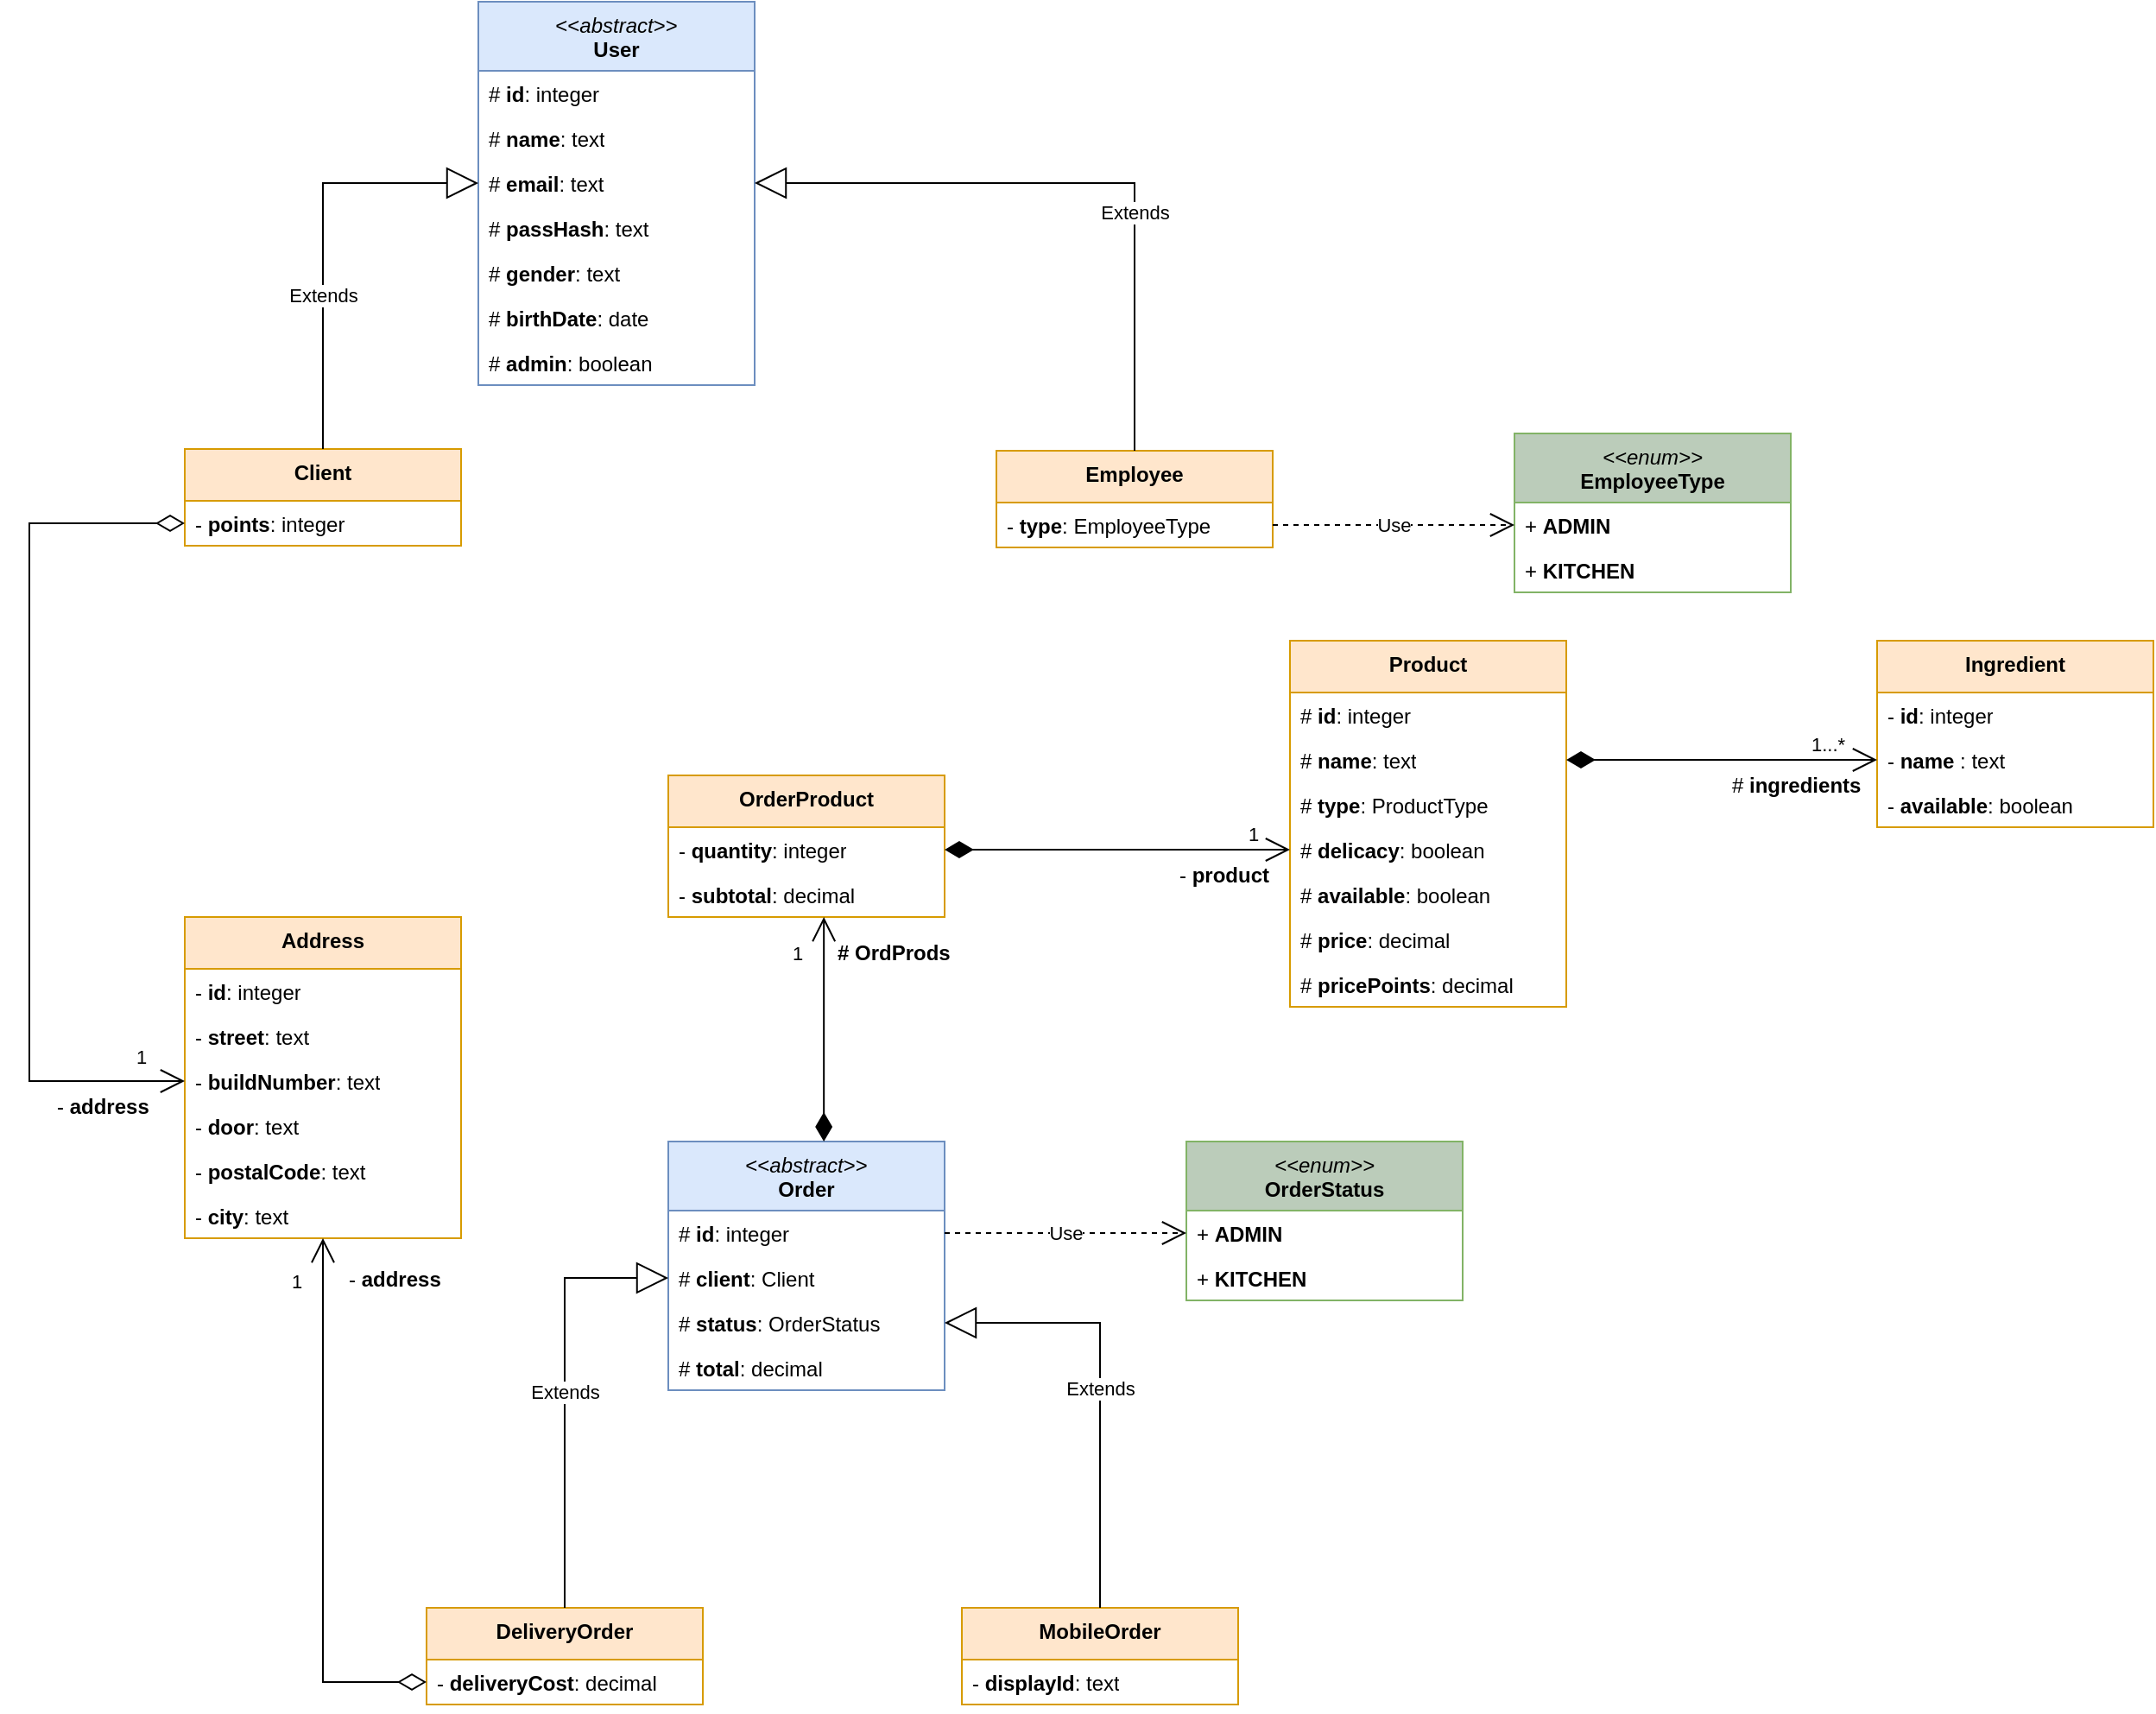 <mxfile version="24.0.4" type="github">
  <diagram id="C5RBs43oDa-KdzZeNtuy" name="Page-1">
    <mxGraphModel dx="1801" dy="1096" grid="1" gridSize="10" guides="1" tooltips="1" connect="1" arrows="1" fold="1" page="0" pageScale="1" pageWidth="827" pageHeight="1169" math="0" shadow="0">
      <root>
        <mxCell id="WIyWlLk6GJQsqaUBKTNV-0" />
        <mxCell id="WIyWlLk6GJQsqaUBKTNV-1" parent="WIyWlLk6GJQsqaUBKTNV-0" />
        <mxCell id="2hOZYnIkmWvUZyr1aICL-4" value="&lt;div&gt;&lt;span style=&quot;font-weight: normal;&quot;&gt;&amp;lt;&amp;lt;&lt;i&gt;abstract&lt;/i&gt;&amp;gt;&amp;gt;&lt;/span&gt;&lt;/div&gt;User" style="swimlane;fontStyle=1;align=center;verticalAlign=top;childLayout=stackLayout;horizontal=1;startSize=40;horizontalStack=0;resizeParent=1;resizeParentMax=0;resizeLast=0;collapsible=1;marginBottom=0;whiteSpace=wrap;html=1;fillColor=#dae8fc;strokeColor=#6c8ebf;" parent="WIyWlLk6GJQsqaUBKTNV-1" vertex="1">
          <mxGeometry x="70" y="-60" width="160" height="222" as="geometry">
            <mxRectangle x="70" y="-60" width="120" height="40" as="alternateBounds" />
          </mxGeometry>
        </mxCell>
        <mxCell id="2hOZYnIkmWvUZyr1aICL-5" value="#&amp;nbsp;&lt;b&gt;id&lt;/b&gt;: integer" style="text;strokeColor=none;fillColor=none;align=left;verticalAlign=top;spacingLeft=4;spacingRight=4;overflow=hidden;rotatable=0;points=[[0,0.5],[1,0.5]];portConstraint=eastwest;whiteSpace=wrap;html=1;" parent="2hOZYnIkmWvUZyr1aICL-4" vertex="1">
          <mxGeometry y="40" width="160" height="26" as="geometry" />
        </mxCell>
        <mxCell id="2hOZYnIkmWvUZyr1aICL-9" value="#&amp;nbsp;&lt;b&gt;name&lt;/b&gt;: text" style="text;strokeColor=none;fillColor=none;align=left;verticalAlign=top;spacingLeft=4;spacingRight=4;overflow=hidden;rotatable=0;points=[[0,0.5],[1,0.5]];portConstraint=eastwest;whiteSpace=wrap;html=1;" parent="2hOZYnIkmWvUZyr1aICL-4" vertex="1">
          <mxGeometry y="66" width="160" height="26" as="geometry" />
        </mxCell>
        <mxCell id="2hOZYnIkmWvUZyr1aICL-10" value="#&amp;nbsp;&lt;b&gt;email&lt;/b&gt;: text" style="text;strokeColor=none;fillColor=none;align=left;verticalAlign=top;spacingLeft=4;spacingRight=4;overflow=hidden;rotatable=0;points=[[0,0.5],[1,0.5]];portConstraint=eastwest;whiteSpace=wrap;html=1;" parent="2hOZYnIkmWvUZyr1aICL-4" vertex="1">
          <mxGeometry y="92" width="160" height="26" as="geometry" />
        </mxCell>
        <mxCell id="2hOZYnIkmWvUZyr1aICL-11" value="#&amp;nbsp;&lt;b&gt;passHash&lt;/b&gt;: text" style="text;strokeColor=none;fillColor=none;align=left;verticalAlign=top;spacingLeft=4;spacingRight=4;overflow=hidden;rotatable=0;points=[[0,0.5],[1,0.5]];portConstraint=eastwest;whiteSpace=wrap;html=1;" parent="2hOZYnIkmWvUZyr1aICL-4" vertex="1">
          <mxGeometry y="118" width="160" height="26" as="geometry" />
        </mxCell>
        <mxCell id="2hOZYnIkmWvUZyr1aICL-12" value="#&amp;nbsp;&lt;b&gt;gender&lt;/b&gt;: text" style="text;strokeColor=none;fillColor=none;align=left;verticalAlign=top;spacingLeft=4;spacingRight=4;overflow=hidden;rotatable=0;points=[[0,0.5],[1,0.5]];portConstraint=eastwest;whiteSpace=wrap;html=1;" parent="2hOZYnIkmWvUZyr1aICL-4" vertex="1">
          <mxGeometry y="144" width="160" height="26" as="geometry" />
        </mxCell>
        <mxCell id="2hOZYnIkmWvUZyr1aICL-13" value="#&amp;nbsp;&lt;b&gt;birthDate&lt;/b&gt;: date" style="text;strokeColor=none;fillColor=none;align=left;verticalAlign=top;spacingLeft=4;spacingRight=4;overflow=hidden;rotatable=0;points=[[0,0.5],[1,0.5]];portConstraint=eastwest;whiteSpace=wrap;html=1;" parent="2hOZYnIkmWvUZyr1aICL-4" vertex="1">
          <mxGeometry y="170" width="160" height="26" as="geometry" />
        </mxCell>
        <mxCell id="2hOZYnIkmWvUZyr1aICL-14" value="#&amp;nbsp;&lt;b&gt;admin&lt;/b&gt;: boolean" style="text;strokeColor=none;fillColor=none;align=left;verticalAlign=top;spacingLeft=4;spacingRight=4;overflow=hidden;rotatable=0;points=[[0,0.5],[1,0.5]];portConstraint=eastwest;whiteSpace=wrap;html=1;" parent="2hOZYnIkmWvUZyr1aICL-4" vertex="1">
          <mxGeometry y="196" width="160" height="26" as="geometry" />
        </mxCell>
        <mxCell id="2hOZYnIkmWvUZyr1aICL-19" value="Client" style="swimlane;fontStyle=1;align=center;verticalAlign=top;childLayout=stackLayout;horizontal=1;startSize=30;horizontalStack=0;resizeParent=1;resizeParentMax=0;resizeLast=0;collapsible=1;marginBottom=0;whiteSpace=wrap;html=1;fillColor=#ffe6cc;strokeColor=#d79b00;" parent="WIyWlLk6GJQsqaUBKTNV-1" vertex="1">
          <mxGeometry x="-100" y="199" width="160" height="56" as="geometry">
            <mxRectangle x="-100" y="200" width="120" height="30" as="alternateBounds" />
          </mxGeometry>
        </mxCell>
        <mxCell id="2hOZYnIkmWvUZyr1aICL-20" value="-&amp;nbsp;&lt;b&gt;points&lt;/b&gt;: integer" style="text;strokeColor=none;fillColor=none;align=left;verticalAlign=top;spacingLeft=4;spacingRight=4;overflow=hidden;rotatable=0;points=[[0,0.5],[1,0.5]];portConstraint=eastwest;whiteSpace=wrap;html=1;" parent="2hOZYnIkmWvUZyr1aICL-19" vertex="1">
          <mxGeometry y="30" width="160" height="26" as="geometry" />
        </mxCell>
        <mxCell id="2hOZYnIkmWvUZyr1aICL-27" value="Employee" style="swimlane;fontStyle=1;align=center;verticalAlign=top;childLayout=stackLayout;horizontal=1;startSize=30;horizontalStack=0;resizeParent=1;resizeParentMax=0;resizeLast=0;collapsible=1;marginBottom=0;whiteSpace=wrap;html=1;fillColor=#ffe6cc;strokeColor=#d79b00;" parent="WIyWlLk6GJQsqaUBKTNV-1" vertex="1">
          <mxGeometry x="370" y="200" width="160" height="56" as="geometry">
            <mxRectangle x="240" y="200" width="120" height="30" as="alternateBounds" />
          </mxGeometry>
        </mxCell>
        <mxCell id="PKg8KI5Yht4Jjb5RhyWl-42" value="- &lt;b&gt;type&lt;/b&gt;: EmployeeType" style="text;strokeColor=none;fillColor=none;align=left;verticalAlign=top;spacingLeft=4;spacingRight=4;overflow=hidden;rotatable=0;points=[[0,0.5],[1,0.5]];portConstraint=eastwest;whiteSpace=wrap;html=1;" vertex="1" parent="2hOZYnIkmWvUZyr1aICL-27">
          <mxGeometry y="30" width="160" height="26" as="geometry" />
        </mxCell>
        <mxCell id="2hOZYnIkmWvUZyr1aICL-31" value="Extends" style="endArrow=block;endSize=16;endFill=0;html=1;rounded=0;exitX=0.5;exitY=0;exitDx=0;exitDy=0;entryX=0;entryY=0.5;entryDx=0;entryDy=0;" parent="WIyWlLk6GJQsqaUBKTNV-1" source="2hOZYnIkmWvUZyr1aICL-19" target="2hOZYnIkmWvUZyr1aICL-10" edge="1">
          <mxGeometry x="-0.265" width="160" relative="1" as="geometry">
            <mxPoint x="240" y="150" as="sourcePoint" />
            <mxPoint x="400" y="150" as="targetPoint" />
            <Array as="points">
              <mxPoint x="-20" y="45" />
            </Array>
            <mxPoint as="offset" />
          </mxGeometry>
        </mxCell>
        <mxCell id="2hOZYnIkmWvUZyr1aICL-32" value="Extends" style="endArrow=block;endSize=16;endFill=0;html=1;rounded=0;exitX=0.5;exitY=0;exitDx=0;exitDy=0;entryX=1;entryY=0.5;entryDx=0;entryDy=0;" parent="WIyWlLk6GJQsqaUBKTNV-1" source="2hOZYnIkmWvUZyr1aICL-27" target="2hOZYnIkmWvUZyr1aICL-10" edge="1">
          <mxGeometry x="-0.265" width="160" relative="1" as="geometry">
            <mxPoint x="240" y="150" as="sourcePoint" />
            <mxPoint x="400" y="150" as="targetPoint" />
            <Array as="points">
              <mxPoint x="450" y="45" />
            </Array>
            <mxPoint as="offset" />
          </mxGeometry>
        </mxCell>
        <mxCell id="PKg8KI5Yht4Jjb5RhyWl-2" value="&lt;div&gt;&lt;i style=&quot;font-weight: normal;&quot;&gt;&amp;lt;&amp;lt;enum&amp;gt;&amp;gt;&lt;/i&gt;&lt;/div&gt;EmployeeType" style="swimlane;fontStyle=1;align=center;verticalAlign=top;childLayout=stackLayout;horizontal=1;startSize=40;horizontalStack=0;resizeParent=1;resizeParentMax=0;resizeLast=0;collapsible=1;marginBottom=0;whiteSpace=wrap;html=1;fillColor=#BBCCBA;strokeColor=#82b366;" vertex="1" parent="WIyWlLk6GJQsqaUBKTNV-1">
          <mxGeometry x="670" y="190" width="160" height="92" as="geometry" />
        </mxCell>
        <mxCell id="PKg8KI5Yht4Jjb5RhyWl-3" value="+ &lt;b&gt;ADMIN&lt;/b&gt;" style="text;strokeColor=none;fillColor=none;align=left;verticalAlign=top;spacingLeft=4;spacingRight=4;overflow=hidden;rotatable=0;points=[[0,0.5],[1,0.5]];portConstraint=eastwest;whiteSpace=wrap;html=1;" vertex="1" parent="PKg8KI5Yht4Jjb5RhyWl-2">
          <mxGeometry y="40" width="160" height="26" as="geometry" />
        </mxCell>
        <mxCell id="PKg8KI5Yht4Jjb5RhyWl-6" value="+ &lt;b&gt;KITCHEN&lt;/b&gt;" style="text;strokeColor=none;fillColor=none;align=left;verticalAlign=top;spacingLeft=4;spacingRight=4;overflow=hidden;rotatable=0;points=[[0,0.5],[1,0.5]];portConstraint=eastwest;whiteSpace=wrap;html=1;" vertex="1" parent="PKg8KI5Yht4Jjb5RhyWl-2">
          <mxGeometry y="66" width="160" height="26" as="geometry" />
        </mxCell>
        <mxCell id="PKg8KI5Yht4Jjb5RhyWl-11" value="&lt;div&gt;&lt;span style=&quot;font-weight: normal;&quot;&gt;&amp;lt;&amp;lt;&lt;i&gt;abstract&lt;/i&gt;&amp;gt;&amp;gt;&lt;/span&gt;&lt;/div&gt;Order" style="swimlane;fontStyle=1;align=center;verticalAlign=top;childLayout=stackLayout;horizontal=1;startSize=40;horizontalStack=0;resizeParent=1;resizeParentMax=0;resizeLast=0;collapsible=1;marginBottom=0;whiteSpace=wrap;html=1;fillColor=#dae8fc;strokeColor=#6c8ebf;" vertex="1" parent="WIyWlLk6GJQsqaUBKTNV-1">
          <mxGeometry x="180" y="600" width="160" height="144" as="geometry">
            <mxRectangle x="320" y="412" width="120" height="40" as="alternateBounds" />
          </mxGeometry>
        </mxCell>
        <mxCell id="PKg8KI5Yht4Jjb5RhyWl-12" value="#&amp;nbsp;&lt;b&gt;id&lt;/b&gt;: integer" style="text;strokeColor=none;fillColor=none;align=left;verticalAlign=top;spacingLeft=4;spacingRight=4;overflow=hidden;rotatable=0;points=[[0,0.5],[1,0.5]];portConstraint=eastwest;whiteSpace=wrap;html=1;" vertex="1" parent="PKg8KI5Yht4Jjb5RhyWl-11">
          <mxGeometry y="40" width="160" height="26" as="geometry" />
        </mxCell>
        <mxCell id="PKg8KI5Yht4Jjb5RhyWl-15" value="#&amp;nbsp;&lt;b&gt;client&lt;/b&gt;: Client" style="text;strokeColor=none;fillColor=none;align=left;verticalAlign=top;spacingLeft=4;spacingRight=4;overflow=hidden;rotatable=0;points=[[0,0.5],[1,0.5]];portConstraint=eastwest;whiteSpace=wrap;html=1;" vertex="1" parent="PKg8KI5Yht4Jjb5RhyWl-11">
          <mxGeometry y="66" width="160" height="26" as="geometry" />
        </mxCell>
        <mxCell id="PKg8KI5Yht4Jjb5RhyWl-18" value="#&amp;nbsp;&lt;b&gt;status&lt;/b&gt;: OrderStatus" style="text;strokeColor=none;fillColor=none;align=left;verticalAlign=top;spacingLeft=4;spacingRight=4;overflow=hidden;rotatable=0;points=[[0,0.5],[1,0.5]];portConstraint=eastwest;whiteSpace=wrap;html=1;" vertex="1" parent="PKg8KI5Yht4Jjb5RhyWl-11">
          <mxGeometry y="92" width="160" height="26" as="geometry" />
        </mxCell>
        <mxCell id="PKg8KI5Yht4Jjb5RhyWl-26" value="#&amp;nbsp;&lt;b&gt;total&lt;/b&gt;: decimal" style="text;strokeColor=none;fillColor=none;align=left;verticalAlign=top;spacingLeft=4;spacingRight=4;overflow=hidden;rotatable=0;points=[[0,0.5],[1,0.5]];portConstraint=eastwest;whiteSpace=wrap;html=1;" vertex="1" parent="PKg8KI5Yht4Jjb5RhyWl-11">
          <mxGeometry y="118" width="160" height="26" as="geometry" />
        </mxCell>
        <mxCell id="PKg8KI5Yht4Jjb5RhyWl-19" value="&lt;div&gt;&lt;i style=&quot;font-weight: normal;&quot;&gt;&amp;lt;&amp;lt;enum&amp;gt;&amp;gt;&lt;/i&gt;&lt;/div&gt;OrderStatus" style="swimlane;fontStyle=1;align=center;verticalAlign=top;childLayout=stackLayout;horizontal=1;startSize=40;horizontalStack=0;resizeParent=1;resizeParentMax=0;resizeLast=0;collapsible=1;marginBottom=0;whiteSpace=wrap;html=1;fillColor=#BBCCBA;strokeColor=#82b366;" vertex="1" parent="WIyWlLk6GJQsqaUBKTNV-1">
          <mxGeometry x="480" y="600" width="160" height="92" as="geometry" />
        </mxCell>
        <mxCell id="PKg8KI5Yht4Jjb5RhyWl-20" value="+ &lt;b&gt;ADMIN&lt;/b&gt;" style="text;strokeColor=none;fillColor=none;align=left;verticalAlign=top;spacingLeft=4;spacingRight=4;overflow=hidden;rotatable=0;points=[[0,0.5],[1,0.5]];portConstraint=eastwest;whiteSpace=wrap;html=1;" vertex="1" parent="PKg8KI5Yht4Jjb5RhyWl-19">
          <mxGeometry y="40" width="160" height="26" as="geometry" />
        </mxCell>
        <mxCell id="PKg8KI5Yht4Jjb5RhyWl-21" value="+ &lt;b&gt;KITCHEN&lt;/b&gt;" style="text;strokeColor=none;fillColor=none;align=left;verticalAlign=top;spacingLeft=4;spacingRight=4;overflow=hidden;rotatable=0;points=[[0,0.5],[1,0.5]];portConstraint=eastwest;whiteSpace=wrap;html=1;" vertex="1" parent="PKg8KI5Yht4Jjb5RhyWl-19">
          <mxGeometry y="66" width="160" height="26" as="geometry" />
        </mxCell>
        <mxCell id="PKg8KI5Yht4Jjb5RhyWl-22" value="Address" style="swimlane;fontStyle=1;align=center;verticalAlign=top;childLayout=stackLayout;horizontal=1;startSize=30;horizontalStack=0;resizeParent=1;resizeParentMax=0;resizeLast=0;collapsible=1;marginBottom=0;whiteSpace=wrap;html=1;fillColor=#ffe6cc;strokeColor=#d79b00;" vertex="1" parent="WIyWlLk6GJQsqaUBKTNV-1">
          <mxGeometry x="-100" y="470" width="160" height="186" as="geometry">
            <mxRectangle x="-100" y="470" width="120" height="30" as="alternateBounds" />
          </mxGeometry>
        </mxCell>
        <mxCell id="PKg8KI5Yht4Jjb5RhyWl-59" value="- &lt;b&gt;id&lt;/b&gt;: integer" style="text;strokeColor=none;fillColor=none;align=left;verticalAlign=top;spacingLeft=4;spacingRight=4;overflow=hidden;rotatable=0;points=[[0,0.5],[1,0.5]];portConstraint=eastwest;whiteSpace=wrap;html=1;" vertex="1" parent="PKg8KI5Yht4Jjb5RhyWl-22">
          <mxGeometry y="30" width="160" height="26" as="geometry" />
        </mxCell>
        <mxCell id="PKg8KI5Yht4Jjb5RhyWl-23" value="- &lt;b&gt;street&lt;/b&gt;: text&lt;div&gt;&lt;br&gt;&lt;/div&gt;" style="text;strokeColor=none;fillColor=none;align=left;verticalAlign=top;spacingLeft=4;spacingRight=4;overflow=hidden;rotatable=0;points=[[0,0.5],[1,0.5]];portConstraint=eastwest;whiteSpace=wrap;html=1;" vertex="1" parent="PKg8KI5Yht4Jjb5RhyWl-22">
          <mxGeometry y="56" width="160" height="26" as="geometry" />
        </mxCell>
        <mxCell id="PKg8KI5Yht4Jjb5RhyWl-36" value="- &lt;b&gt;buildNumber&lt;/b&gt;: text" style="text;strokeColor=none;fillColor=none;align=left;verticalAlign=top;spacingLeft=4;spacingRight=4;overflow=hidden;rotatable=0;points=[[0,0.5],[1,0.5]];portConstraint=eastwest;whiteSpace=wrap;html=1;" vertex="1" parent="PKg8KI5Yht4Jjb5RhyWl-22">
          <mxGeometry y="82" width="160" height="26" as="geometry" />
        </mxCell>
        <mxCell id="PKg8KI5Yht4Jjb5RhyWl-37" value="- &lt;b&gt;door&lt;/b&gt;: text" style="text;strokeColor=none;fillColor=none;align=left;verticalAlign=top;spacingLeft=4;spacingRight=4;overflow=hidden;rotatable=0;points=[[0,0.5],[1,0.5]];portConstraint=eastwest;whiteSpace=wrap;html=1;" vertex="1" parent="PKg8KI5Yht4Jjb5RhyWl-22">
          <mxGeometry y="108" width="160" height="26" as="geometry" />
        </mxCell>
        <mxCell id="PKg8KI5Yht4Jjb5RhyWl-38" value="- &lt;b&gt;postalCode&lt;/b&gt;: text" style="text;strokeColor=none;fillColor=none;align=left;verticalAlign=top;spacingLeft=4;spacingRight=4;overflow=hidden;rotatable=0;points=[[0,0.5],[1,0.5]];portConstraint=eastwest;whiteSpace=wrap;html=1;" vertex="1" parent="PKg8KI5Yht4Jjb5RhyWl-22">
          <mxGeometry y="134" width="160" height="26" as="geometry" />
        </mxCell>
        <mxCell id="PKg8KI5Yht4Jjb5RhyWl-39" value="- &lt;b&gt;city&lt;/b&gt;: text" style="text;strokeColor=none;fillColor=none;align=left;verticalAlign=top;spacingLeft=4;spacingRight=4;overflow=hidden;rotatable=0;points=[[0,0.5],[1,0.5]];portConstraint=eastwest;whiteSpace=wrap;html=1;" vertex="1" parent="PKg8KI5Yht4Jjb5RhyWl-22">
          <mxGeometry y="160" width="160" height="26" as="geometry" />
        </mxCell>
        <mxCell id="PKg8KI5Yht4Jjb5RhyWl-27" value="MobileOrder" style="swimlane;fontStyle=1;align=center;verticalAlign=top;childLayout=stackLayout;horizontal=1;startSize=30;horizontalStack=0;resizeParent=1;resizeParentMax=0;resizeLast=0;collapsible=1;marginBottom=0;whiteSpace=wrap;html=1;fillColor=#ffe6cc;strokeColor=#d79b00;" vertex="1" parent="WIyWlLk6GJQsqaUBKTNV-1">
          <mxGeometry x="350" y="870" width="160" height="56" as="geometry">
            <mxRectangle x="240" y="236" width="120" height="30" as="alternateBounds" />
          </mxGeometry>
        </mxCell>
        <mxCell id="PKg8KI5Yht4Jjb5RhyWl-28" value="- &lt;b&gt;displayId&lt;/b&gt;: text" style="text;strokeColor=none;fillColor=none;align=left;verticalAlign=top;spacingLeft=4;spacingRight=4;overflow=hidden;rotatable=0;points=[[0,0.5],[1,0.5]];portConstraint=eastwest;whiteSpace=wrap;html=1;" vertex="1" parent="PKg8KI5Yht4Jjb5RhyWl-27">
          <mxGeometry y="30" width="160" height="26" as="geometry" />
        </mxCell>
        <mxCell id="PKg8KI5Yht4Jjb5RhyWl-31" value="DeliveryOrder" style="swimlane;fontStyle=1;align=center;verticalAlign=top;childLayout=stackLayout;horizontal=1;startSize=30;horizontalStack=0;resizeParent=1;resizeParentMax=0;resizeLast=0;collapsible=1;marginBottom=0;whiteSpace=wrap;html=1;fillColor=#ffe6cc;strokeColor=#d79b00;" vertex="1" parent="WIyWlLk6GJQsqaUBKTNV-1">
          <mxGeometry x="40" y="870" width="160" height="56" as="geometry">
            <mxRectangle x="240" y="236" width="120" height="30" as="alternateBounds" />
          </mxGeometry>
        </mxCell>
        <mxCell id="PKg8KI5Yht4Jjb5RhyWl-35" value="- &lt;b&gt;deliveryCost&lt;/b&gt;: decimal" style="text;strokeColor=none;fillColor=none;align=left;verticalAlign=top;spacingLeft=4;spacingRight=4;overflow=hidden;rotatable=0;points=[[0,0.5],[1,0.5]];portConstraint=eastwest;whiteSpace=wrap;html=1;" vertex="1" parent="PKg8KI5Yht4Jjb5RhyWl-31">
          <mxGeometry y="30" width="160" height="26" as="geometry" />
        </mxCell>
        <mxCell id="PKg8KI5Yht4Jjb5RhyWl-45" value="Extends" style="endArrow=block;endSize=16;endFill=0;html=1;rounded=0;exitX=0.5;exitY=0;exitDx=0;exitDy=0;entryX=0;entryY=0.5;entryDx=0;entryDy=0;" edge="1" parent="WIyWlLk6GJQsqaUBKTNV-1" source="PKg8KI5Yht4Jjb5RhyWl-31" target="PKg8KI5Yht4Jjb5RhyWl-15">
          <mxGeometry width="160" relative="1" as="geometry">
            <mxPoint x="90" y="740" as="sourcePoint" />
            <mxPoint x="250" y="740" as="targetPoint" />
            <Array as="points">
              <mxPoint x="120" y="679" />
            </Array>
          </mxGeometry>
        </mxCell>
        <mxCell id="PKg8KI5Yht4Jjb5RhyWl-46" value="Extends" style="endArrow=block;endSize=16;endFill=0;html=1;rounded=0;exitX=0.5;exitY=0;exitDx=0;exitDy=0;entryX=1;entryY=0.5;entryDx=0;entryDy=0;" edge="1" parent="WIyWlLk6GJQsqaUBKTNV-1" source="PKg8KI5Yht4Jjb5RhyWl-27" target="PKg8KI5Yht4Jjb5RhyWl-18">
          <mxGeometry width="160" relative="1" as="geometry">
            <mxPoint x="90" y="740" as="sourcePoint" />
            <mxPoint x="250" y="740" as="targetPoint" />
            <Array as="points">
              <mxPoint x="430" y="705" />
            </Array>
          </mxGeometry>
        </mxCell>
        <mxCell id="PKg8KI5Yht4Jjb5RhyWl-47" value="Use" style="endArrow=open;endSize=12;dashed=1;html=1;rounded=0;entryX=0;entryY=0.5;entryDx=0;entryDy=0;exitX=1;exitY=0.5;exitDx=0;exitDy=0;" edge="1" parent="WIyWlLk6GJQsqaUBKTNV-1" source="PKg8KI5Yht4Jjb5RhyWl-12" target="PKg8KI5Yht4Jjb5RhyWl-20">
          <mxGeometry width="160" relative="1" as="geometry">
            <mxPoint x="190" y="620" as="sourcePoint" />
            <mxPoint x="350" y="620" as="targetPoint" />
          </mxGeometry>
        </mxCell>
        <mxCell id="PKg8KI5Yht4Jjb5RhyWl-48" value="Use" style="endArrow=open;endSize=12;dashed=1;html=1;rounded=0;exitX=1;exitY=0.5;exitDx=0;exitDy=0;entryX=0;entryY=0.5;entryDx=0;entryDy=0;" edge="1" parent="WIyWlLk6GJQsqaUBKTNV-1" source="PKg8KI5Yht4Jjb5RhyWl-42" target="PKg8KI5Yht4Jjb5RhyWl-3">
          <mxGeometry width="160" relative="1" as="geometry">
            <mxPoint x="110" y="330" as="sourcePoint" />
            <mxPoint x="270" y="330" as="targetPoint" />
          </mxGeometry>
        </mxCell>
        <mxCell id="PKg8KI5Yht4Jjb5RhyWl-51" value="Product" style="swimlane;fontStyle=1;align=center;verticalAlign=top;childLayout=stackLayout;horizontal=1;startSize=30;horizontalStack=0;resizeParent=1;resizeParentMax=0;resizeLast=0;collapsible=1;marginBottom=0;whiteSpace=wrap;html=1;fillColor=#ffe6cc;strokeColor=#d79b00;" vertex="1" parent="WIyWlLk6GJQsqaUBKTNV-1">
          <mxGeometry x="540" y="310" width="160" height="212" as="geometry">
            <mxRectangle x="540" y="310" width="120" height="30" as="alternateBounds" />
          </mxGeometry>
        </mxCell>
        <mxCell id="PKg8KI5Yht4Jjb5RhyWl-52" value="# &lt;b&gt;id&lt;/b&gt;: integer" style="text;strokeColor=none;fillColor=none;align=left;verticalAlign=top;spacingLeft=4;spacingRight=4;overflow=hidden;rotatable=0;points=[[0,0.5],[1,0.5]];portConstraint=eastwest;whiteSpace=wrap;html=1;" vertex="1" parent="PKg8KI5Yht4Jjb5RhyWl-51">
          <mxGeometry y="30" width="160" height="26" as="geometry" />
        </mxCell>
        <mxCell id="PKg8KI5Yht4Jjb5RhyWl-60" value="# &lt;b&gt;name&lt;/b&gt;: text" style="text;strokeColor=none;fillColor=none;align=left;verticalAlign=top;spacingLeft=4;spacingRight=4;overflow=hidden;rotatable=0;points=[[0,0.5],[1,0.5]];portConstraint=eastwest;whiteSpace=wrap;html=1;" vertex="1" parent="PKg8KI5Yht4Jjb5RhyWl-51">
          <mxGeometry y="56" width="160" height="26" as="geometry" />
        </mxCell>
        <mxCell id="PKg8KI5Yht4Jjb5RhyWl-61" value="# &lt;b&gt;type&lt;/b&gt;: ProductType" style="text;strokeColor=none;fillColor=none;align=left;verticalAlign=top;spacingLeft=4;spacingRight=4;overflow=hidden;rotatable=0;points=[[0,0.5],[1,0.5]];portConstraint=eastwest;whiteSpace=wrap;html=1;" vertex="1" parent="PKg8KI5Yht4Jjb5RhyWl-51">
          <mxGeometry y="82" width="160" height="26" as="geometry" />
        </mxCell>
        <mxCell id="PKg8KI5Yht4Jjb5RhyWl-65" value="# &lt;b&gt;delicacy&lt;/b&gt;: boolean" style="text;strokeColor=none;fillColor=none;align=left;verticalAlign=top;spacingLeft=4;spacingRight=4;overflow=hidden;rotatable=0;points=[[0,0.5],[1,0.5]];portConstraint=eastwest;whiteSpace=wrap;html=1;" vertex="1" parent="PKg8KI5Yht4Jjb5RhyWl-51">
          <mxGeometry y="108" width="160" height="26" as="geometry" />
        </mxCell>
        <mxCell id="PKg8KI5Yht4Jjb5RhyWl-62" value="# &lt;b&gt;available&lt;/b&gt;: boolean" style="text;strokeColor=none;fillColor=none;align=left;verticalAlign=top;spacingLeft=4;spacingRight=4;overflow=hidden;rotatable=0;points=[[0,0.5],[1,0.5]];portConstraint=eastwest;whiteSpace=wrap;html=1;" vertex="1" parent="PKg8KI5Yht4Jjb5RhyWl-51">
          <mxGeometry y="134" width="160" height="26" as="geometry" />
        </mxCell>
        <mxCell id="PKg8KI5Yht4Jjb5RhyWl-63" value="# &lt;b&gt;price&lt;/b&gt;: decimal" style="text;strokeColor=none;fillColor=none;align=left;verticalAlign=top;spacingLeft=4;spacingRight=4;overflow=hidden;rotatable=0;points=[[0,0.5],[1,0.5]];portConstraint=eastwest;whiteSpace=wrap;html=1;" vertex="1" parent="PKg8KI5Yht4Jjb5RhyWl-51">
          <mxGeometry y="160" width="160" height="26" as="geometry" />
        </mxCell>
        <mxCell id="PKg8KI5Yht4Jjb5RhyWl-64" value="# &lt;b&gt;pricePoints&lt;/b&gt;: decimal" style="text;strokeColor=none;fillColor=none;align=left;verticalAlign=top;spacingLeft=4;spacingRight=4;overflow=hidden;rotatable=0;points=[[0,0.5],[1,0.5]];portConstraint=eastwest;whiteSpace=wrap;html=1;" vertex="1" parent="PKg8KI5Yht4Jjb5RhyWl-51">
          <mxGeometry y="186" width="160" height="26" as="geometry" />
        </mxCell>
        <mxCell id="PKg8KI5Yht4Jjb5RhyWl-66" value="OrderProduct" style="swimlane;fontStyle=1;align=center;verticalAlign=top;childLayout=stackLayout;horizontal=1;startSize=30;horizontalStack=0;resizeParent=1;resizeParentMax=0;resizeLast=0;collapsible=1;marginBottom=0;whiteSpace=wrap;html=1;fillColor=#ffe6cc;strokeColor=#d79b00;" vertex="1" parent="WIyWlLk6GJQsqaUBKTNV-1">
          <mxGeometry x="180" y="388" width="160" height="82" as="geometry">
            <mxRectangle x="260" y="320" width="120" height="30" as="alternateBounds" />
          </mxGeometry>
        </mxCell>
        <mxCell id="PKg8KI5Yht4Jjb5RhyWl-70" value="- &lt;b&gt;quantity&lt;/b&gt;: integer" style="text;strokeColor=none;fillColor=none;align=left;verticalAlign=top;spacingLeft=4;spacingRight=4;overflow=hidden;rotatable=0;points=[[0,0.5],[1,0.5]];portConstraint=eastwest;whiteSpace=wrap;html=1;" vertex="1" parent="PKg8KI5Yht4Jjb5RhyWl-66">
          <mxGeometry y="30" width="160" height="26" as="geometry" />
        </mxCell>
        <mxCell id="PKg8KI5Yht4Jjb5RhyWl-71" value="- &lt;b&gt;subtotal&lt;/b&gt;: decimal" style="text;strokeColor=none;fillColor=none;align=left;verticalAlign=top;spacingLeft=4;spacingRight=4;overflow=hidden;rotatable=0;points=[[0,0.5],[1,0.5]];portConstraint=eastwest;whiteSpace=wrap;html=1;" vertex="1" parent="PKg8KI5Yht4Jjb5RhyWl-66">
          <mxGeometry y="56" width="160" height="26" as="geometry" />
        </mxCell>
        <mxCell id="PKg8KI5Yht4Jjb5RhyWl-72" value="- &lt;b&gt;address&lt;/b&gt;" style="text;strokeColor=none;fillColor=none;align=left;verticalAlign=top;spacingLeft=4;spacingRight=4;overflow=hidden;rotatable=0;points=[[0,0.5],[1,0.5]];portConstraint=eastwest;whiteSpace=wrap;html=1;" vertex="1" parent="WIyWlLk6GJQsqaUBKTNV-1">
          <mxGeometry x="-180" y="566" width="70" height="26" as="geometry" />
        </mxCell>
        <mxCell id="PKg8KI5Yht4Jjb5RhyWl-73" value="- &lt;b&gt;address&lt;/b&gt;" style="text;strokeColor=none;fillColor=none;align=left;verticalAlign=top;spacingLeft=4;spacingRight=4;overflow=hidden;rotatable=0;points=[[0,0.5],[1,0.5]];portConstraint=eastwest;whiteSpace=wrap;html=1;" vertex="1" parent="WIyWlLk6GJQsqaUBKTNV-1">
          <mxGeometry x="-11" y="666" width="70" height="26" as="geometry" />
        </mxCell>
        <mxCell id="PKg8KI5Yht4Jjb5RhyWl-67" value="- &lt;b&gt;product&lt;/b&gt;" style="text;strokeColor=none;fillColor=none;align=left;verticalAlign=top;spacingLeft=4;spacingRight=4;overflow=hidden;rotatable=0;points=[[0,0.5],[1,0.5]];portConstraint=eastwest;whiteSpace=wrap;html=1;" vertex="1" parent="WIyWlLk6GJQsqaUBKTNV-1">
          <mxGeometry x="470" y="432" width="70" height="26" as="geometry" />
        </mxCell>
        <mxCell id="PKg8KI5Yht4Jjb5RhyWl-78" value="&lt;b&gt;# OrdProds&lt;/b&gt;" style="text;strokeColor=none;fillColor=none;align=left;verticalAlign=top;spacingLeft=4;spacingRight=4;overflow=hidden;rotatable=0;points=[[0,0.5],[1,0.5]];portConstraint=eastwest;whiteSpace=wrap;html=1;" vertex="1" parent="WIyWlLk6GJQsqaUBKTNV-1">
          <mxGeometry x="272" y="477" width="80" height="26" as="geometry" />
        </mxCell>
        <mxCell id="PKg8KI5Yht4Jjb5RhyWl-79" value="1" style="endArrow=open;html=1;endSize=12;startArrow=diamondThin;startSize=14;startFill=1;edgeStyle=orthogonalEdgeStyle;align=left;verticalAlign=bottom;rounded=0;entryX=0;entryY=0.5;entryDx=0;entryDy=0;exitX=1;exitY=0.5;exitDx=0;exitDy=0;" edge="1" parent="WIyWlLk6GJQsqaUBKTNV-1" source="PKg8KI5Yht4Jjb5RhyWl-70" target="PKg8KI5Yht4Jjb5RhyWl-65">
          <mxGeometry x="0.735" relative="1" as="geometry">
            <mxPoint x="380" y="480" as="sourcePoint" />
            <mxPoint x="420" y="520" as="targetPoint" />
            <mxPoint as="offset" />
          </mxGeometry>
        </mxCell>
        <mxCell id="PKg8KI5Yht4Jjb5RhyWl-81" value="1" style="endArrow=open;html=1;endSize=12;startArrow=diamondThin;startSize=14;startFill=1;edgeStyle=orthogonalEdgeStyle;align=left;verticalAlign=bottom;rounded=0;entryX=0.563;entryY=1;entryDx=0;entryDy=0;entryPerimeter=0;exitX=0.563;exitY=0;exitDx=0;exitDy=0;exitPerimeter=0;" edge="1" parent="WIyWlLk6GJQsqaUBKTNV-1" source="PKg8KI5Yht4Jjb5RhyWl-11" target="PKg8KI5Yht4Jjb5RhyWl-71">
          <mxGeometry x="0.538" y="20" relative="1" as="geometry">
            <mxPoint x="200" y="520" as="sourcePoint" />
            <mxPoint x="360" y="520" as="targetPoint" />
            <mxPoint as="offset" />
          </mxGeometry>
        </mxCell>
        <mxCell id="PKg8KI5Yht4Jjb5RhyWl-82" value="1" style="endArrow=open;html=1;endSize=12;startArrow=diamondThin;startSize=14;startFill=0;edgeStyle=orthogonalEdgeStyle;align=left;verticalAlign=bottom;rounded=0;entryX=0.5;entryY=1;entryDx=0;entryDy=0;exitX=0;exitY=0.5;exitDx=0;exitDy=0;" edge="1" parent="WIyWlLk6GJQsqaUBKTNV-1" source="PKg8KI5Yht4Jjb5RhyWl-35" target="PKg8KI5Yht4Jjb5RhyWl-22">
          <mxGeometry x="0.785" y="20" relative="1" as="geometry">
            <mxPoint x="-230" y="800" as="sourcePoint" />
            <mxPoint x="-20" y="740" as="targetPoint" />
            <mxPoint as="offset" />
          </mxGeometry>
        </mxCell>
        <mxCell id="PKg8KI5Yht4Jjb5RhyWl-83" value="1" style="endArrow=open;html=1;endSize=12;startArrow=diamondThin;startSize=14;startFill=0;edgeStyle=orthogonalEdgeStyle;align=left;verticalAlign=bottom;rounded=0;exitX=0;exitY=0.5;exitDx=0;exitDy=0;entryX=0;entryY=0.5;entryDx=0;entryDy=0;" edge="1" parent="WIyWlLk6GJQsqaUBKTNV-1" source="2hOZYnIkmWvUZyr1aICL-20" target="PKg8KI5Yht4Jjb5RhyWl-36">
          <mxGeometry x="0.881" y="5" relative="1" as="geometry">
            <mxPoint x="-130" y="350" as="sourcePoint" />
            <mxPoint x="-170" y="430" as="targetPoint" />
            <Array as="points">
              <mxPoint x="-190" y="242" />
              <mxPoint x="-190" y="565" />
            </Array>
            <mxPoint as="offset" />
          </mxGeometry>
        </mxCell>
        <mxCell id="PKg8KI5Yht4Jjb5RhyWl-84" value="Ingredient" style="swimlane;fontStyle=1;align=center;verticalAlign=top;childLayout=stackLayout;horizontal=1;startSize=30;horizontalStack=0;resizeParent=1;resizeParentMax=0;resizeLast=0;collapsible=1;marginBottom=0;whiteSpace=wrap;html=1;fillColor=#ffe6cc;strokeColor=#d79b00;" vertex="1" parent="WIyWlLk6GJQsqaUBKTNV-1">
          <mxGeometry x="880" y="310" width="160" height="108" as="geometry">
            <mxRectangle x="780" y="310" width="120" height="30" as="alternateBounds" />
          </mxGeometry>
        </mxCell>
        <mxCell id="PKg8KI5Yht4Jjb5RhyWl-89" value="- &lt;b&gt;id&lt;/b&gt;: integer" style="text;strokeColor=none;fillColor=none;align=left;verticalAlign=top;spacingLeft=4;spacingRight=4;overflow=hidden;rotatable=0;points=[[0,0.5],[1,0.5]];portConstraint=eastwest;whiteSpace=wrap;html=1;" vertex="1" parent="PKg8KI5Yht4Jjb5RhyWl-84">
          <mxGeometry y="30" width="160" height="26" as="geometry" />
        </mxCell>
        <mxCell id="PKg8KI5Yht4Jjb5RhyWl-85" value="- &lt;b&gt;name&lt;/b&gt; : text" style="text;strokeColor=none;fillColor=none;align=left;verticalAlign=top;spacingLeft=4;spacingRight=4;overflow=hidden;rotatable=0;points=[[0,0.5],[1,0.5]];portConstraint=eastwest;whiteSpace=wrap;html=1;" vertex="1" parent="PKg8KI5Yht4Jjb5RhyWl-84">
          <mxGeometry y="56" width="160" height="26" as="geometry" />
        </mxCell>
        <mxCell id="PKg8KI5Yht4Jjb5RhyWl-88" value="- &lt;b&gt;available&lt;/b&gt;: boolean" style="text;strokeColor=none;fillColor=none;align=left;verticalAlign=top;spacingLeft=4;spacingRight=4;overflow=hidden;rotatable=0;points=[[0,0.5],[1,0.5]];portConstraint=eastwest;whiteSpace=wrap;html=1;" vertex="1" parent="PKg8KI5Yht4Jjb5RhyWl-84">
          <mxGeometry y="82" width="160" height="26" as="geometry" />
        </mxCell>
        <mxCell id="PKg8KI5Yht4Jjb5RhyWl-90" value="1...*" style="endArrow=open;html=1;endSize=12;startArrow=diamondThin;startSize=14;startFill=1;edgeStyle=orthogonalEdgeStyle;align=left;verticalAlign=bottom;rounded=0;exitX=1;exitY=0.5;exitDx=0;exitDy=0;entryX=0;entryY=0.5;entryDx=0;entryDy=0;" edge="1" parent="WIyWlLk6GJQsqaUBKTNV-1" source="PKg8KI5Yht4Jjb5RhyWl-60" target="PKg8KI5Yht4Jjb5RhyWl-85">
          <mxGeometry x="0.556" relative="1" as="geometry">
            <mxPoint x="580" y="420" as="sourcePoint" />
            <mxPoint x="740" y="420" as="targetPoint" />
            <Array as="points">
              <mxPoint x="740" y="379" />
              <mxPoint x="740" y="379" />
            </Array>
            <mxPoint as="offset" />
          </mxGeometry>
        </mxCell>
        <mxCell id="PKg8KI5Yht4Jjb5RhyWl-91" value="# &lt;b&gt;ingredients&lt;/b&gt;" style="text;strokeColor=none;fillColor=none;align=left;verticalAlign=top;spacingLeft=4;spacingRight=4;overflow=hidden;rotatable=0;points=[[0,0.5],[1,0.5]];portConstraint=eastwest;whiteSpace=wrap;html=1;" vertex="1" parent="WIyWlLk6GJQsqaUBKTNV-1">
          <mxGeometry x="790" y="380" width="100" height="26" as="geometry" />
        </mxCell>
      </root>
    </mxGraphModel>
  </diagram>
</mxfile>
